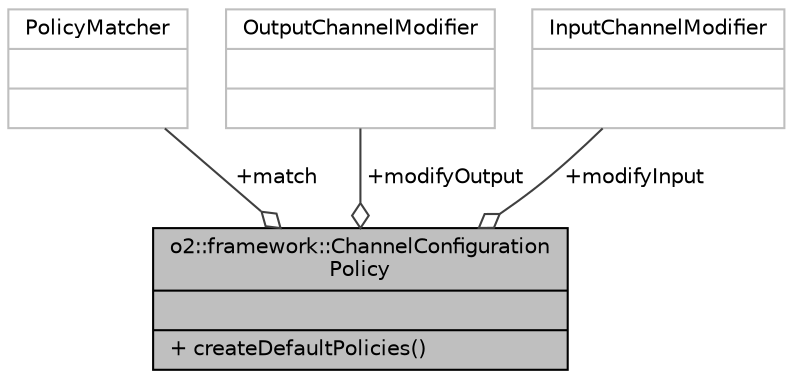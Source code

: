 digraph "o2::framework::ChannelConfigurationPolicy"
{
 // INTERACTIVE_SVG=YES
  bgcolor="transparent";
  edge [fontname="Helvetica",fontsize="10",labelfontname="Helvetica",labelfontsize="10"];
  node [fontname="Helvetica",fontsize="10",shape=record];
  Node1 [label="{o2::framework::ChannelConfiguration\lPolicy\n||+ createDefaultPolicies()\l}",height=0.2,width=0.4,color="black", fillcolor="grey75", style="filled" fontcolor="black"];
  Node2 -> Node1 [color="grey25",fontsize="10",style="solid",label=" +match" ,arrowhead="odiamond",fontname="Helvetica"];
  Node2 [label="{PolicyMatcher\n||}",height=0.2,width=0.4,color="grey75"];
  Node3 -> Node1 [color="grey25",fontsize="10",style="solid",label=" +modifyOutput" ,arrowhead="odiamond",fontname="Helvetica"];
  Node3 [label="{OutputChannelModifier\n||}",height=0.2,width=0.4,color="grey75"];
  Node4 -> Node1 [color="grey25",fontsize="10",style="solid",label=" +modifyInput" ,arrowhead="odiamond",fontname="Helvetica"];
  Node4 [label="{InputChannelModifier\n||}",height=0.2,width=0.4,color="grey75"];
}
